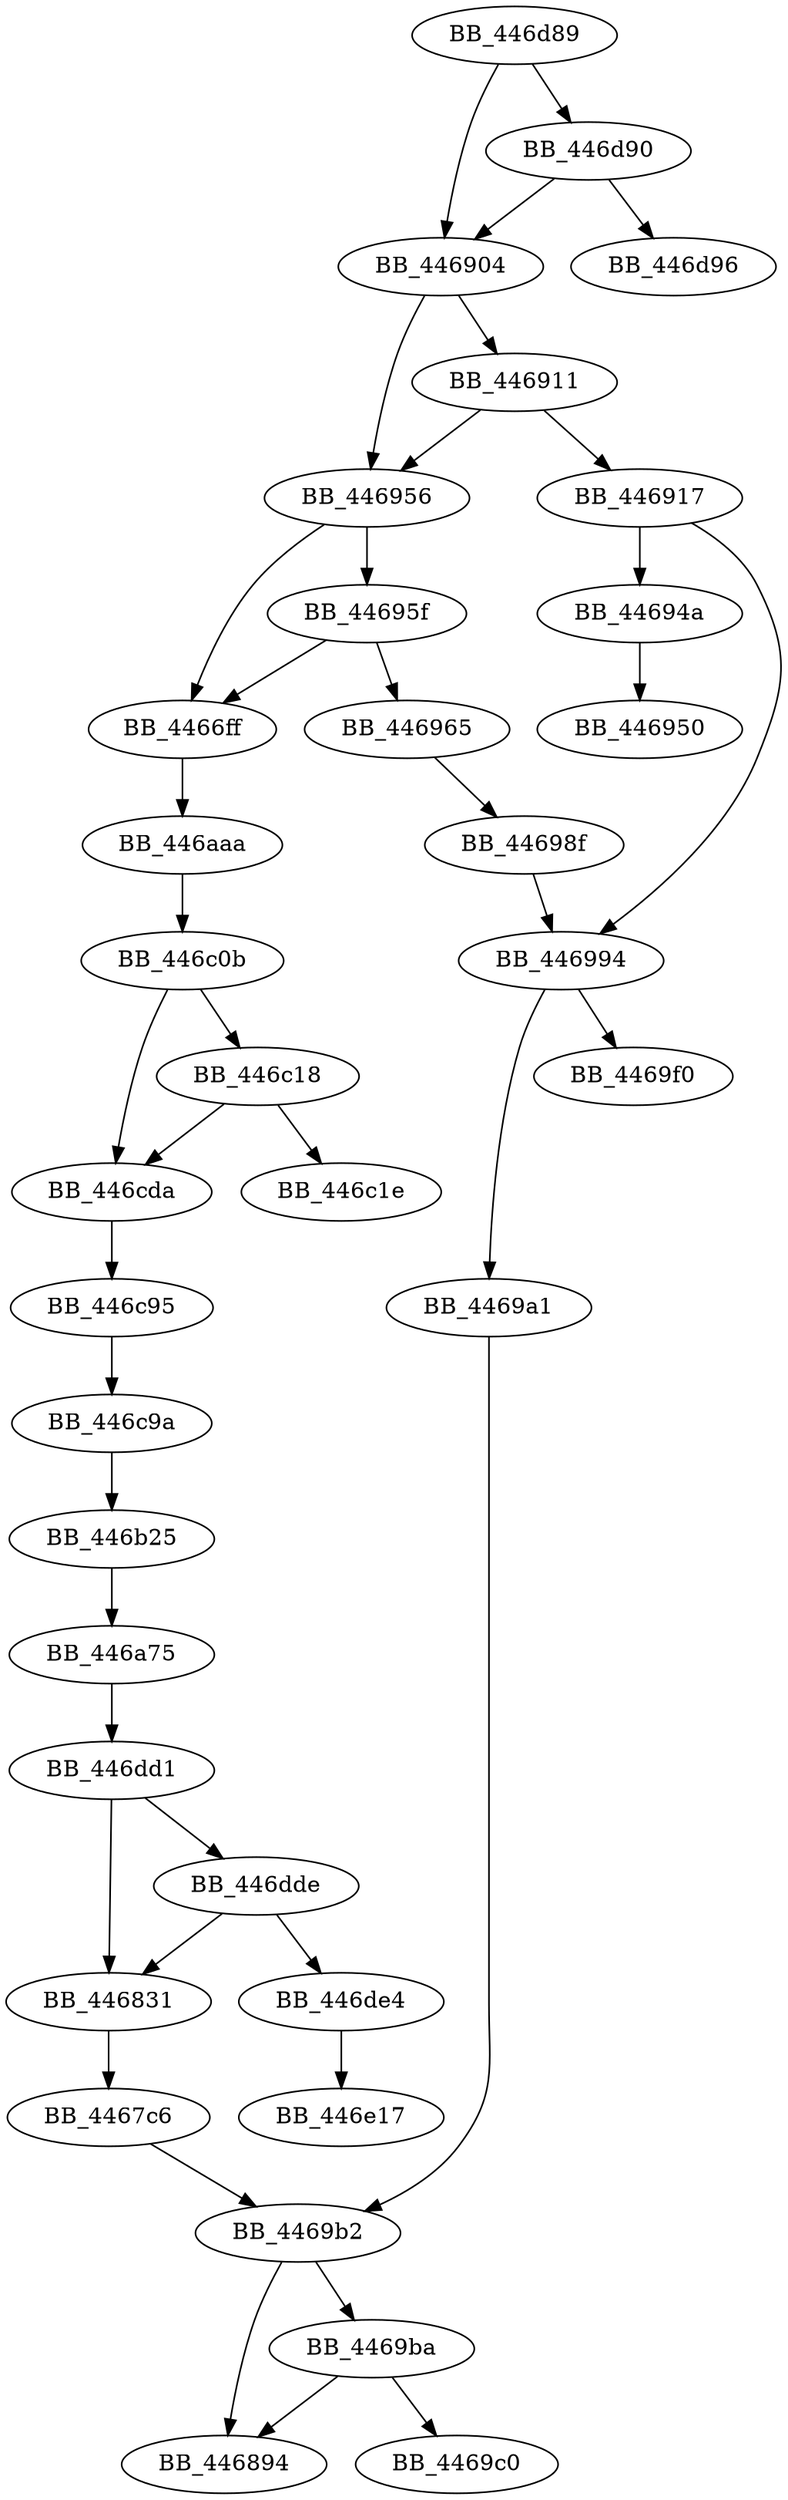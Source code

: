 DiGraph sub_446D89{
BB_4466ff->BB_446aaa
BB_4467c6->BB_4469b2
BB_446831->BB_4467c6
BB_446904->BB_446911
BB_446904->BB_446956
BB_446911->BB_446917
BB_446911->BB_446956
BB_446917->BB_44694a
BB_446917->BB_446994
BB_44694a->BB_446950
BB_446956->BB_4466ff
BB_446956->BB_44695f
BB_44695f->BB_4466ff
BB_44695f->BB_446965
BB_446965->BB_44698f
BB_44698f->BB_446994
BB_446994->BB_4469a1
BB_446994->BB_4469f0
BB_4469a1->BB_4469b2
BB_4469b2->BB_446894
BB_4469b2->BB_4469ba
BB_4469ba->BB_446894
BB_4469ba->BB_4469c0
BB_446a75->BB_446dd1
BB_446aaa->BB_446c0b
BB_446b25->BB_446a75
BB_446c0b->BB_446c18
BB_446c0b->BB_446cda
BB_446c18->BB_446c1e
BB_446c18->BB_446cda
BB_446c95->BB_446c9a
BB_446c9a->BB_446b25
BB_446cda->BB_446c95
BB_446d89->BB_446904
BB_446d89->BB_446d90
BB_446d90->BB_446904
BB_446d90->BB_446d96
BB_446dd1->BB_446831
BB_446dd1->BB_446dde
BB_446dde->BB_446831
BB_446dde->BB_446de4
BB_446de4->BB_446e17
}
